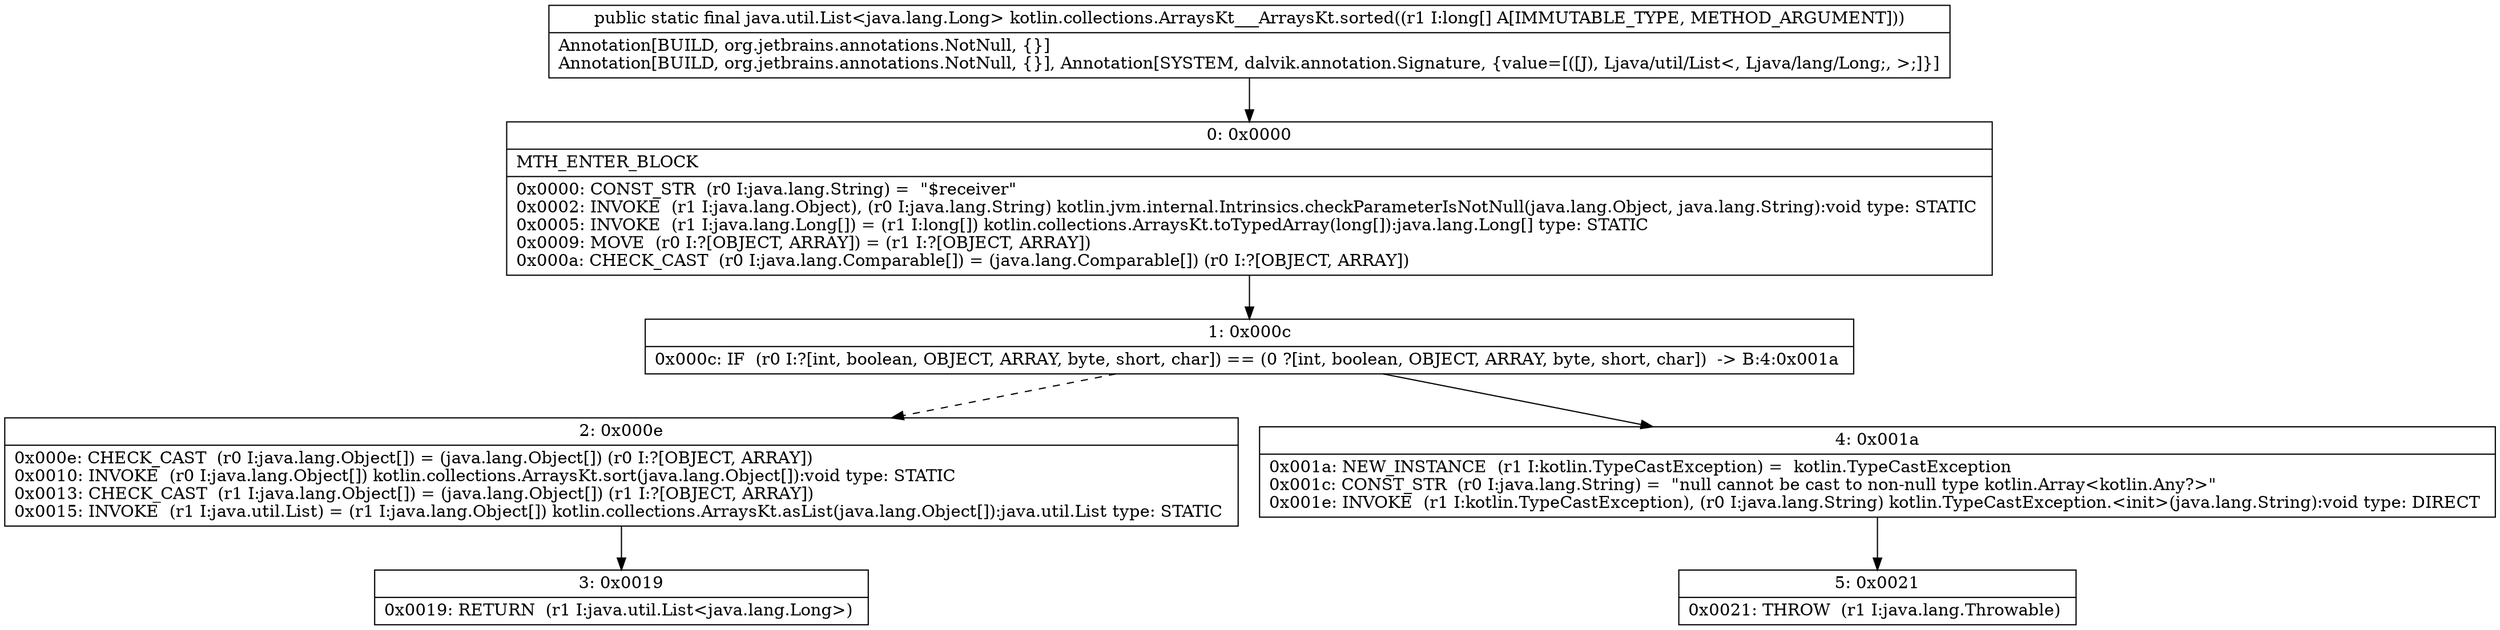 digraph "CFG forkotlin.collections.ArraysKt___ArraysKt.sorted([J)Ljava\/util\/List;" {
Node_0 [shape=record,label="{0\:\ 0x0000|MTH_ENTER_BLOCK\l|0x0000: CONST_STR  (r0 I:java.lang.String) =  \"$receiver\" \l0x0002: INVOKE  (r1 I:java.lang.Object), (r0 I:java.lang.String) kotlin.jvm.internal.Intrinsics.checkParameterIsNotNull(java.lang.Object, java.lang.String):void type: STATIC \l0x0005: INVOKE  (r1 I:java.lang.Long[]) = (r1 I:long[]) kotlin.collections.ArraysKt.toTypedArray(long[]):java.lang.Long[] type: STATIC \l0x0009: MOVE  (r0 I:?[OBJECT, ARRAY]) = (r1 I:?[OBJECT, ARRAY]) \l0x000a: CHECK_CAST  (r0 I:java.lang.Comparable[]) = (java.lang.Comparable[]) (r0 I:?[OBJECT, ARRAY]) \l}"];
Node_1 [shape=record,label="{1\:\ 0x000c|0x000c: IF  (r0 I:?[int, boolean, OBJECT, ARRAY, byte, short, char]) == (0 ?[int, boolean, OBJECT, ARRAY, byte, short, char])  \-\> B:4:0x001a \l}"];
Node_2 [shape=record,label="{2\:\ 0x000e|0x000e: CHECK_CAST  (r0 I:java.lang.Object[]) = (java.lang.Object[]) (r0 I:?[OBJECT, ARRAY]) \l0x0010: INVOKE  (r0 I:java.lang.Object[]) kotlin.collections.ArraysKt.sort(java.lang.Object[]):void type: STATIC \l0x0013: CHECK_CAST  (r1 I:java.lang.Object[]) = (java.lang.Object[]) (r1 I:?[OBJECT, ARRAY]) \l0x0015: INVOKE  (r1 I:java.util.List) = (r1 I:java.lang.Object[]) kotlin.collections.ArraysKt.asList(java.lang.Object[]):java.util.List type: STATIC \l}"];
Node_3 [shape=record,label="{3\:\ 0x0019|0x0019: RETURN  (r1 I:java.util.List\<java.lang.Long\>) \l}"];
Node_4 [shape=record,label="{4\:\ 0x001a|0x001a: NEW_INSTANCE  (r1 I:kotlin.TypeCastException) =  kotlin.TypeCastException \l0x001c: CONST_STR  (r0 I:java.lang.String) =  \"null cannot be cast to non\-null type kotlin.Array\<kotlin.Any?\>\" \l0x001e: INVOKE  (r1 I:kotlin.TypeCastException), (r0 I:java.lang.String) kotlin.TypeCastException.\<init\>(java.lang.String):void type: DIRECT \l}"];
Node_5 [shape=record,label="{5\:\ 0x0021|0x0021: THROW  (r1 I:java.lang.Throwable) \l}"];
MethodNode[shape=record,label="{public static final java.util.List\<java.lang.Long\> kotlin.collections.ArraysKt___ArraysKt.sorted((r1 I:long[] A[IMMUTABLE_TYPE, METHOD_ARGUMENT]))  | Annotation[BUILD, org.jetbrains.annotations.NotNull, \{\}]\lAnnotation[BUILD, org.jetbrains.annotations.NotNull, \{\}], Annotation[SYSTEM, dalvik.annotation.Signature, \{value=[([J), Ljava\/util\/List\<, Ljava\/lang\/Long;, \>;]\}]\l}"];
MethodNode -> Node_0;
Node_0 -> Node_1;
Node_1 -> Node_2[style=dashed];
Node_1 -> Node_4;
Node_2 -> Node_3;
Node_4 -> Node_5;
}

